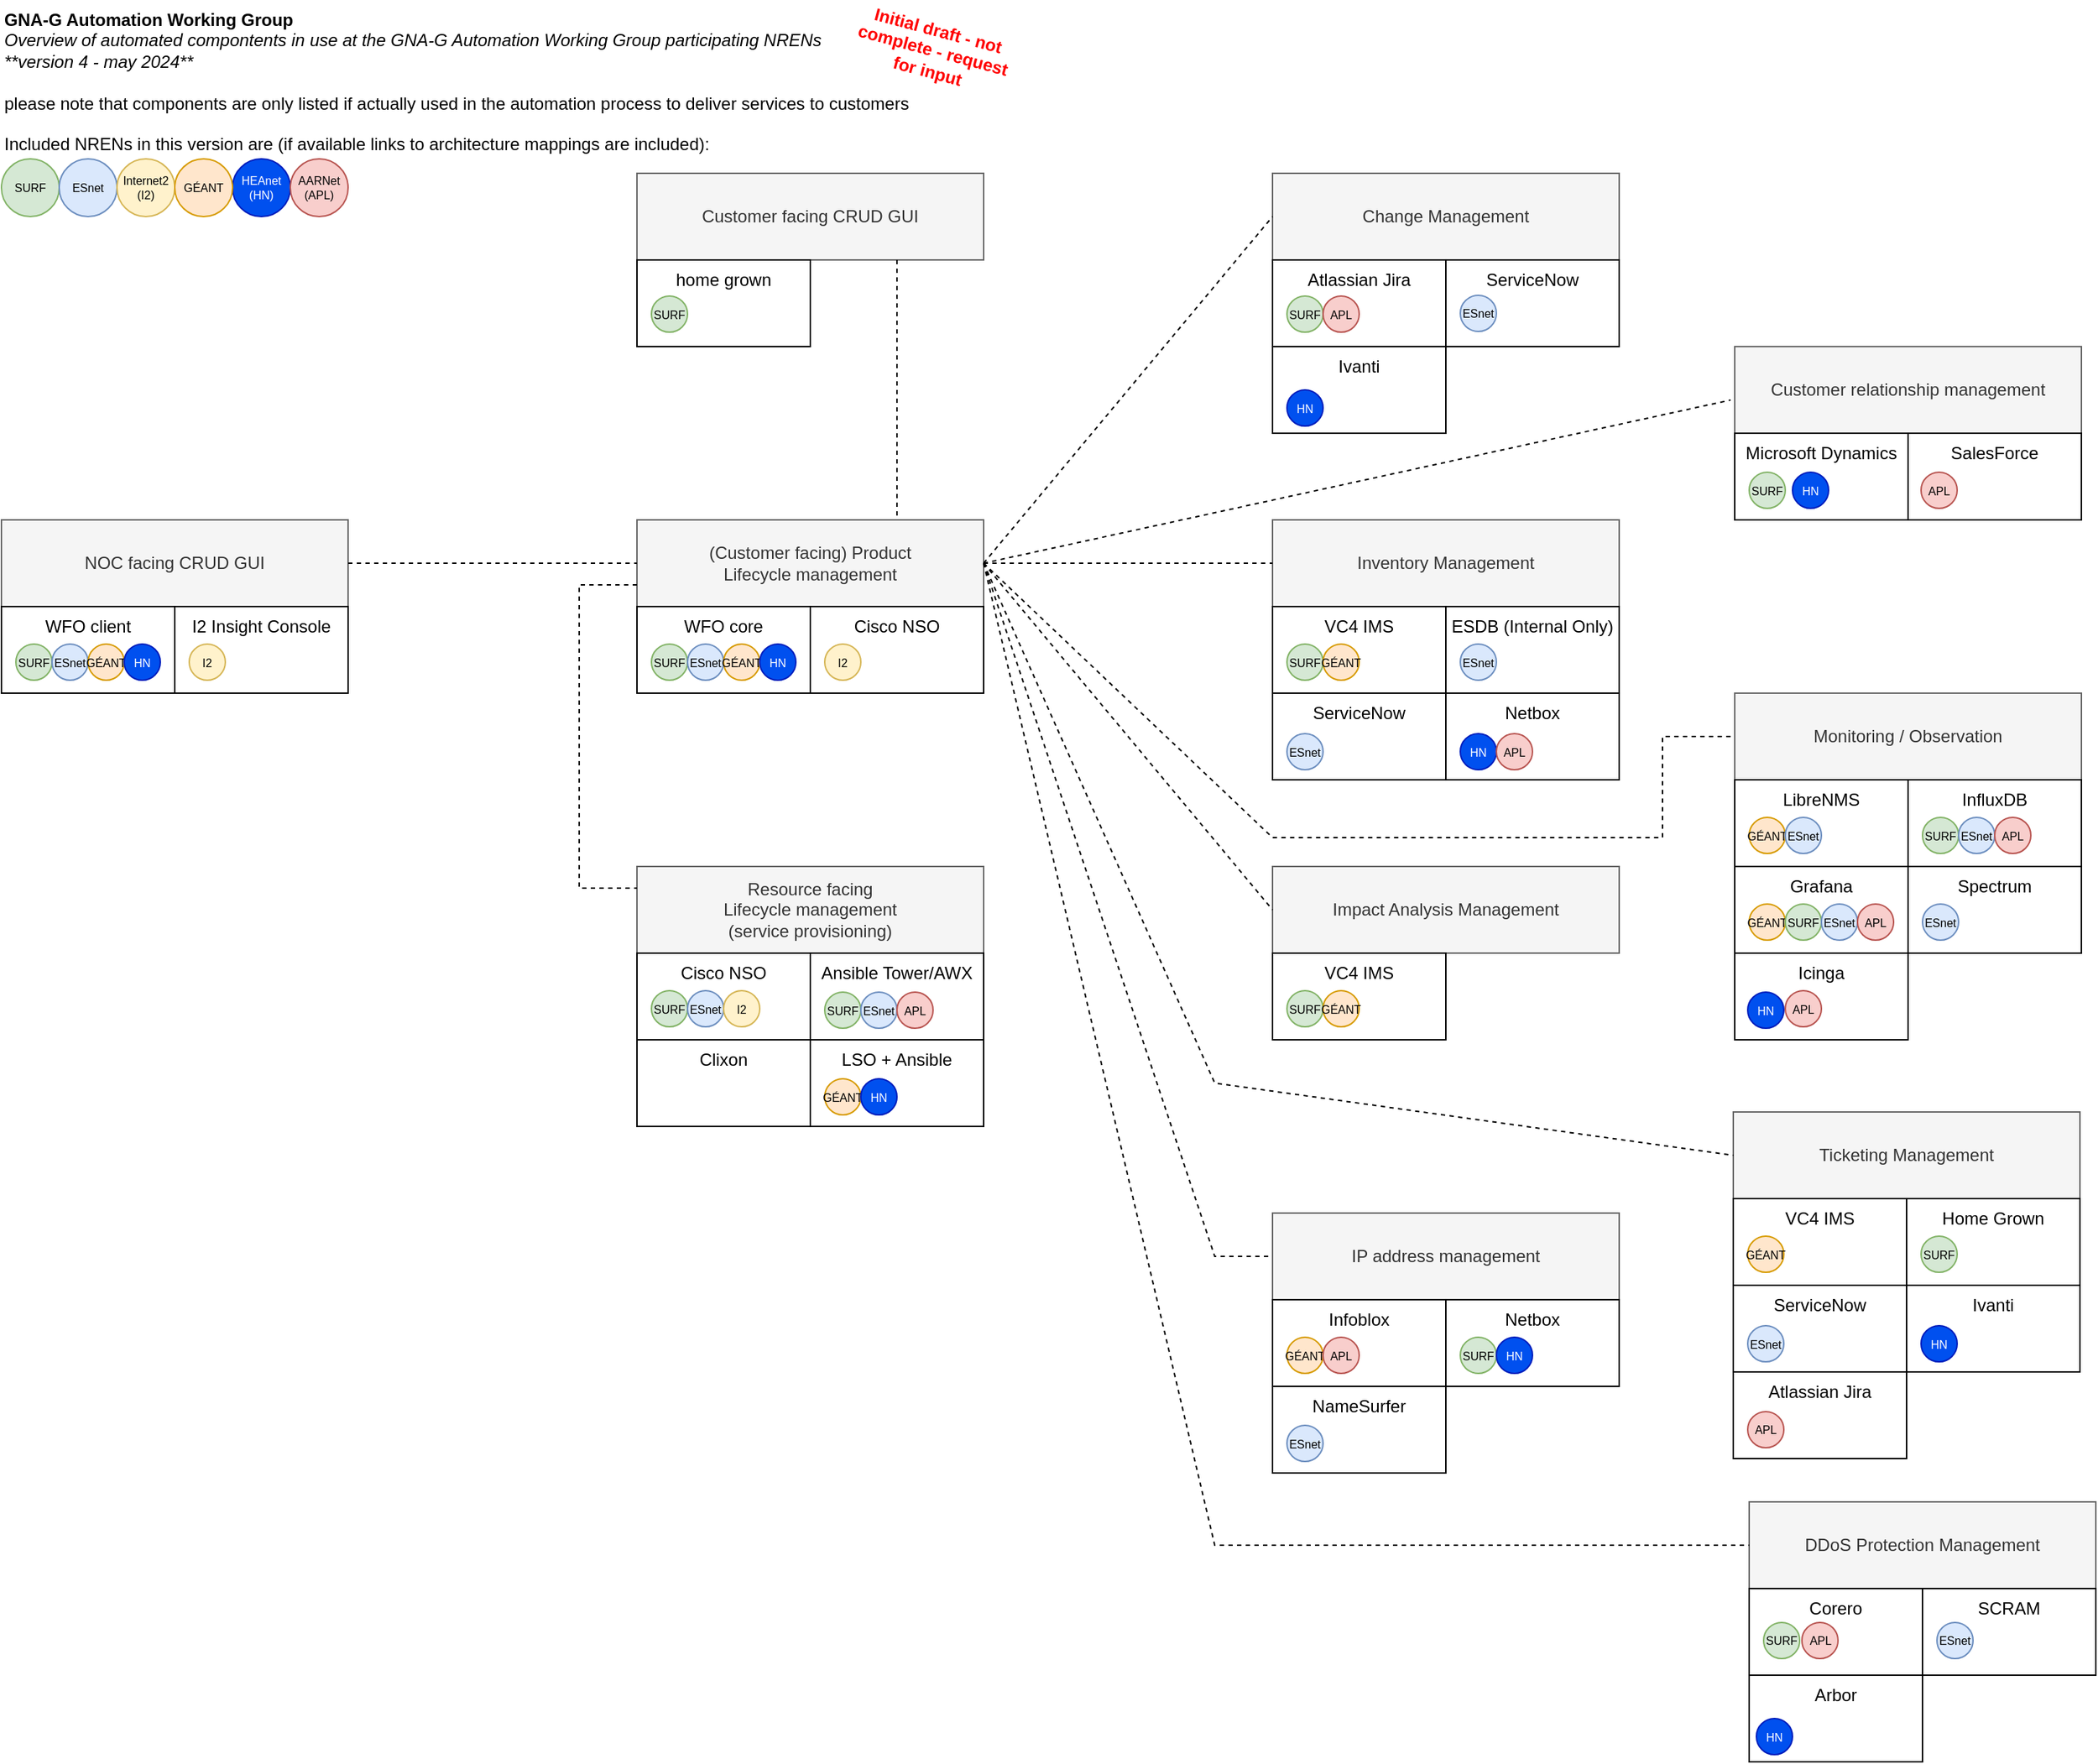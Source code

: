 <mxfile>
    <diagram id="LwASob8A_YiV_N0ngFEz" name="overview">
        <mxGraphModel dx="2364" dy="1928" grid="1" gridSize="10" guides="1" tooltips="1" connect="1" arrows="1" fold="1" page="1" pageScale="1" pageWidth="827" pageHeight="1169" math="0" shadow="0">
            <root>
                <mxCell id="0"/>
                <mxCell id="1" parent="0"/>
                <UserObject label="LSO + Ansible" link="https://gitlab.software.geant.org/goat/gap/lso" linkTarget="_blank" id="YD9PVUfFSobPmvHe3bov-1">
                    <mxCell style="rounded=0;whiteSpace=wrap;html=1;verticalAlign=top;" parent="1" vertex="1">
                        <mxGeometry x="200" y="600" width="120" height="60" as="geometry"/>
                    </mxCell>
                </UserObject>
                <mxCell id="gDjmna_KzcVaXD3wmIDp-1" value="(Customer facing) Product&lt;br style=&quot;border-color: var(--border-color);&quot;&gt;Lifecycle management" style="rounded=0;whiteSpace=wrap;html=1;fillColor=#f5f5f5;fontColor=#333333;strokeColor=#666666;" parent="1" vertex="1">
                    <mxGeometry x="80" y="240" width="240" height="60" as="geometry"/>
                </mxCell>
                <mxCell id="TDatYF_ihWgygv07Y3b0-1" value="Resource facing&lt;br style=&quot;border-color: var(--border-color);&quot;&gt;Lifecycle management&lt;br&gt;(service provisioning)" style="rounded=0;whiteSpace=wrap;html=1;fillColor=#f5f5f5;fontColor=#333333;strokeColor=#666666;" parent="1" vertex="1">
                    <mxGeometry x="80" y="480" width="240" height="60" as="geometry"/>
                </mxCell>
                <mxCell id="TRm3_OlNwVQrlYvohG26-1" value="Inventory Management" style="rounded=0;whiteSpace=wrap;html=1;fillColor=#f5f5f5;fontColor=#333333;strokeColor=#666666;" parent="1" vertex="1">
                    <mxGeometry x="520" y="240" width="240" height="60" as="geometry"/>
                </mxCell>
                <mxCell id="QBVoVdIi9G1mW9koliC1-1" value="Impact Analysis Management" style="rounded=0;whiteSpace=wrap;html=1;fillColor=#f5f5f5;fontColor=#333333;strokeColor=#666666;" parent="1" vertex="1">
                    <mxGeometry x="520" y="480" width="240" height="60" as="geometry"/>
                </mxCell>
                <UserObject label="VC4 IMS" link="https://www.vc4.com/vc4-ims/" linkTarget="_blank" id="QBVoVdIi9G1mW9koliC1-2">
                    <mxCell style="rounded=0;whiteSpace=wrap;html=1;verticalAlign=top;" parent="1" vertex="1">
                        <mxGeometry x="520" y="300" width="120" height="60" as="geometry"/>
                    </mxCell>
                </UserObject>
                <mxCell id="QBVoVdIi9G1mW9koliC1-4" value="Customer facing CRUD GUI" style="rounded=0;whiteSpace=wrap;html=1;fillColor=#f5f5f5;fontColor=#333333;strokeColor=#666666;" parent="1" vertex="1">
                    <mxGeometry x="80" width="240" height="60" as="geometry"/>
                </mxCell>
                <mxCell id="QBVoVdIi9G1mW9koliC1-5" value="home grown" style="rounded=0;whiteSpace=wrap;html=1;verticalAlign=top;" parent="1" vertex="1">
                    <mxGeometry x="80" y="60" width="120" height="60" as="geometry"/>
                </mxCell>
                <mxCell id="QBVoVdIi9G1mW9koliC1-6" value="SURF" style="ellipse;whiteSpace=wrap;html=1;aspect=fixed;fillColor=#d5e8d4;strokeColor=#82b366;fontSize=8;" parent="1" vertex="1">
                    <mxGeometry x="90" y="85" width="25" height="25" as="geometry"/>
                </mxCell>
                <UserObject label="Cisco NSO" link="https://www.cisco.com/c/en/us/products/cloud-systems-management/network-services-orchestrator/index.html" linkTarget="_blank" id="QBVoVdIi9G1mW9koliC1-7">
                    <mxCell style="rounded=0;whiteSpace=wrap;html=1;verticalAlign=top;" parent="1" vertex="1">
                        <mxGeometry x="80" y="540" width="120" height="60" as="geometry"/>
                    </mxCell>
                </UserObject>
                <UserObject label="Ansible Tower/AWX" link="https://docs.ansible.com/ansible-tower/" linkTarget="_blank" id="QBVoVdIi9G1mW9koliC1-9">
                    <mxCell style="rounded=0;whiteSpace=wrap;html=1;verticalAlign=top;" parent="1" vertex="1">
                        <mxGeometry x="200" y="540" width="120" height="60" as="geometry"/>
                    </mxCell>
                </UserObject>
                <UserObject label="WFO core" link="https://workfloworchestrator.org/" linkTarget="_blank" id="QBVoVdIi9G1mW9koliC1-11">
                    <mxCell style="rounded=0;whiteSpace=wrap;html=1;verticalAlign=top;" parent="1" vertex="1">
                        <mxGeometry x="80" y="300" width="120" height="60" as="geometry"/>
                    </mxCell>
                </UserObject>
                <mxCell id="I2plKFKOYPkhNgAEXsVb-1" value="ESDB (Internal Only)" style="rounded=0;whiteSpace=wrap;html=1;verticalAlign=top;" parent="1" vertex="1">
                    <mxGeometry x="640" y="300" width="120" height="60" as="geometry"/>
                </mxCell>
                <UserObject label="VC4 IMS" link="https://www.vc4.com/vc4-ims/" linkTarget="_blank" id="wdJjTj7mFPBbxCgWcmD--1">
                    <mxCell style="rounded=0;whiteSpace=wrap;html=1;verticalAlign=top;" parent="1" vertex="1">
                        <mxGeometry x="520" y="540" width="120" height="60" as="geometry"/>
                    </mxCell>
                </UserObject>
                <mxCell id="nyNHCwwhWWVPumi9kjHw-1" value="Change Management" style="rounded=0;whiteSpace=wrap;html=1;fillColor=#f5f5f5;fontColor=#333333;strokeColor=#666666;" parent="1" vertex="1">
                    <mxGeometry x="520" width="240" height="60" as="geometry"/>
                </mxCell>
                <UserObject label="Atlassian Jira" link="https://www.atlassian.com/nl/software/jira" linkTarget="_blank" id="nMEyNhuMyUzp6zQLukaN-1">
                    <mxCell style="rounded=0;whiteSpace=wrap;html=1;verticalAlign=top;" parent="1" vertex="1">
                        <mxGeometry x="520" y="60" width="120" height="60" as="geometry"/>
                    </mxCell>
                </UserObject>
                <UserObject label="ServiceNow" link="https://www.servicenow.com/" linkTarget="_blank" id="Ewy4oON8WxLqwsFtdAmG-1">
                    <mxCell style="rounded=0;whiteSpace=wrap;html=1;verticalAlign=top;" parent="1" vertex="1">
                        <mxGeometry x="640" y="60" width="120" height="60" as="geometry"/>
                    </mxCell>
                </UserObject>
                <mxCell id="Ewy4oON8WxLqwsFtdAmG-3" value="SURF" style="ellipse;whiteSpace=wrap;html=1;aspect=fixed;fillColor=#d5e8d4;strokeColor=#82b366;fontSize=8;" parent="1" vertex="1">
                    <mxGeometry x="530" y="85" width="25" height="25" as="geometry"/>
                </mxCell>
                <mxCell id="Ewy4oON8WxLqwsFtdAmG-4" value="SURF" style="ellipse;whiteSpace=wrap;html=1;aspect=fixed;fillColor=#d5e8d4;strokeColor=#82b366;fontSize=8;" parent="1" vertex="1">
                    <mxGeometry x="90" y="326" width="25" height="25" as="geometry"/>
                </mxCell>
                <mxCell id="Ewy4oON8WxLqwsFtdAmG-6" value="SURF" style="ellipse;whiteSpace=wrap;html=1;aspect=fixed;fillColor=#d5e8d4;strokeColor=#82b366;fontSize=8;" parent="1" vertex="1">
                    <mxGeometry x="90" y="566" width="25" height="25" as="geometry"/>
                </mxCell>
                <mxCell id="Ewy4oON8WxLqwsFtdAmG-7" value="SURF" style="ellipse;whiteSpace=wrap;html=1;aspect=fixed;fillColor=#d5e8d4;strokeColor=#82b366;fontSize=8;" parent="1" vertex="1">
                    <mxGeometry x="530" y="326" width="25" height="25" as="geometry"/>
                </mxCell>
                <mxCell id="Mz-ldVsCmhlbVLXrZbda-1" value="Customer relationship management" style="rounded=0;whiteSpace=wrap;html=1;fillColor=#f5f5f5;fontColor=#333333;strokeColor=#666666;" parent="1" vertex="1">
                    <mxGeometry x="840" y="120" width="240" height="60" as="geometry"/>
                </mxCell>
                <UserObject label="Microsoft Dynamics" link="https://dynamics.microsoft.com" linkTarget="_blank" id="Mz-ldVsCmhlbVLXrZbda-2">
                    <mxCell style="rounded=0;whiteSpace=wrap;html=1;verticalAlign=top;" parent="1" vertex="1">
                        <mxGeometry x="840" y="180" width="120" height="60" as="geometry"/>
                    </mxCell>
                </UserObject>
                <mxCell id="Mz-ldVsCmhlbVLXrZbda-3" value="SURF" style="ellipse;whiteSpace=wrap;html=1;aspect=fixed;fillColor=#d5e8d4;strokeColor=#82b366;fontSize=8;" parent="1" vertex="1">
                    <mxGeometry x="850" y="207" width="25" height="25" as="geometry"/>
                </mxCell>
                <mxCell id="3quTAc91JOy5yMAiulX3-1" value="Monitoring / Observation" style="rounded=0;whiteSpace=wrap;html=1;fillColor=#f5f5f5;fontColor=#333333;strokeColor=#666666;" parent="1" vertex="1">
                    <mxGeometry x="840" y="360" width="240" height="60" as="geometry"/>
                </mxCell>
                <UserObject label="LibreNMS" link="https://www.librenms.org/" linkTarget="_blank" id="3quTAc91JOy5yMAiulX3-2">
                    <mxCell style="rounded=0;whiteSpace=wrap;html=1;verticalAlign=top;" parent="1" vertex="1">
                        <mxGeometry x="840" y="420" width="120" height="60" as="geometry"/>
                    </mxCell>
                </UserObject>
                <mxCell id="dFDsrE5fU3bTmAcPrm9_-2" value="" style="endArrow=none;dashed=1;html=1;strokeWidth=1;rounded=0;entryX=0;entryY=0.5;entryDx=0;entryDy=0;exitX=1;exitY=0.5;exitDx=0;exitDy=0;" parent="1" source="gDjmna_KzcVaXD3wmIDp-1" target="nyNHCwwhWWVPumi9kjHw-1" edge="1">
                    <mxGeometry width="50" height="50" relative="1" as="geometry">
                        <mxPoint x="280" y="200" as="sourcePoint"/>
                        <mxPoint x="330" y="150" as="targetPoint"/>
                    </mxGeometry>
                </mxCell>
                <mxCell id="dFDsrE5fU3bTmAcPrm9_-3" value="" style="endArrow=none;dashed=1;html=1;strokeWidth=1;rounded=0;entryX=0;entryY=0.5;entryDx=0;entryDy=0;exitX=1;exitY=0.5;exitDx=0;exitDy=0;" parent="1" source="gDjmna_KzcVaXD3wmIDp-1" target="TRm3_OlNwVQrlYvohG26-1" edge="1">
                    <mxGeometry width="50" height="50" relative="1" as="geometry">
                        <mxPoint x="330" y="280" as="sourcePoint"/>
                        <mxPoint x="530" y="40" as="targetPoint"/>
                    </mxGeometry>
                </mxCell>
                <mxCell id="dFDsrE5fU3bTmAcPrm9_-4" value="" style="endArrow=none;dashed=1;html=1;strokeWidth=1;rounded=0;entryX=0;entryY=0.5;entryDx=0;entryDy=0;exitX=1;exitY=0.5;exitDx=0;exitDy=0;" parent="1" source="gDjmna_KzcVaXD3wmIDp-1" target="QBVoVdIi9G1mW9koliC1-1" edge="1">
                    <mxGeometry width="50" height="50" relative="1" as="geometry">
                        <mxPoint x="330" y="280" as="sourcePoint"/>
                        <mxPoint x="530" y="280" as="targetPoint"/>
                    </mxGeometry>
                </mxCell>
                <mxCell id="dFDsrE5fU3bTmAcPrm9_-6" value="" style="endArrow=none;dashed=1;html=1;strokeWidth=1;rounded=0;exitX=0.75;exitY=1;exitDx=0;exitDy=0;entryX=0.75;entryY=0;entryDx=0;entryDy=0;" parent="1" source="QBVoVdIi9G1mW9koliC1-4" target="gDjmna_KzcVaXD3wmIDp-1" edge="1">
                    <mxGeometry width="50" height="50" relative="1" as="geometry">
                        <mxPoint x="330" y="280" as="sourcePoint"/>
                        <mxPoint x="340" y="120" as="targetPoint"/>
                    </mxGeometry>
                </mxCell>
                <mxCell id="dFDsrE5fU3bTmAcPrm9_-7" value="" style="endArrow=none;dashed=1;html=1;strokeWidth=1;rounded=0;exitX=0;exitY=0.75;exitDx=0;exitDy=0;entryX=0;entryY=0.25;entryDx=0;entryDy=0;" parent="1" source="gDjmna_KzcVaXD3wmIDp-1" target="TDatYF_ihWgygv07Y3b0-1" edge="1">
                    <mxGeometry width="50" height="50" relative="1" as="geometry">
                        <mxPoint x="270" y="70" as="sourcePoint"/>
                        <mxPoint x="270" y="250" as="targetPoint"/>
                        <Array as="points">
                            <mxPoint x="40" y="285"/>
                            <mxPoint x="40" y="495"/>
                        </Array>
                    </mxGeometry>
                </mxCell>
                <mxCell id="AGQNsBVJeAdVtq1J5Xlf-1" value="ESnet" style="ellipse;whiteSpace=wrap;html=1;aspect=fixed;fillColor=#dae8fc;strokeColor=#6c8ebf;fontSize=8;" parent="1" vertex="1">
                    <mxGeometry x="115" y="326" width="25" height="25" as="geometry"/>
                </mxCell>
                <mxCell id="AGQNsBVJeAdVtq1J5Xlf-2" value="ESnet" style="ellipse;whiteSpace=wrap;html=1;aspect=fixed;fillColor=#dae8fc;strokeColor=#6c8ebf;fontSize=8;" parent="1" vertex="1">
                    <mxGeometry x="115" y="566" width="25" height="25" as="geometry"/>
                </mxCell>
                <mxCell id="AGQNsBVJeAdVtq1J5Xlf-3" value="SURF" style="ellipse;whiteSpace=wrap;html=1;aspect=fixed;fillColor=#d5e8d4;strokeColor=#82b366;fontSize=8;" parent="1" vertex="1">
                    <mxGeometry x="210" y="567" width="25" height="25" as="geometry"/>
                </mxCell>
                <mxCell id="AGQNsBVJeAdVtq1J5Xlf-4" value="ESnet" style="ellipse;whiteSpace=wrap;html=1;aspect=fixed;fillColor=#dae8fc;strokeColor=#6c8ebf;fontSize=8;" parent="1" vertex="1">
                    <mxGeometry x="235" y="567" width="25" height="25" as="geometry"/>
                </mxCell>
                <mxCell id="6wJykn17yvNkj_9af79i-1" value="ESnet" style="ellipse;whiteSpace=wrap;html=1;aspect=fixed;fillColor=#dae8fc;strokeColor=#6c8ebf;fontSize=8;" parent="1" vertex="1">
                    <mxGeometry x="650" y="84.5" width="25" height="25" as="geometry"/>
                </mxCell>
                <mxCell id="T70lcVXkZkVyaqkIju20-1" value="I2" style="ellipse;whiteSpace=wrap;html=1;aspect=fixed;fillColor=#fff2cc;strokeColor=#d6b656;fontSize=8;" parent="1" vertex="1">
                    <mxGeometry x="140" y="566" width="25" height="25" as="geometry"/>
                </mxCell>
                <mxCell id="T70lcVXkZkVyaqkIju20-2" value="GÉANT" style="ellipse;whiteSpace=wrap;html=1;aspect=fixed;fillColor=#ffe6cc;strokeColor=#d79b00;fontSize=8;" parent="1" vertex="1">
                    <mxGeometry x="140" y="326" width="25" height="25" as="geometry"/>
                </mxCell>
                <mxCell id="T70lcVXkZkVyaqkIju20-3" value="ESnet" style="ellipse;whiteSpace=wrap;html=1;aspect=fixed;fillColor=#dae8fc;strokeColor=#6c8ebf;fontSize=8;" parent="1" vertex="1">
                    <mxGeometry x="650" y="326" width="25" height="25" as="geometry"/>
                </mxCell>
                <mxCell id="NT0FcsC9JE4IO6uEsFQW-1" value="GÉANT" style="ellipse;whiteSpace=wrap;html=1;aspect=fixed;fillColor=#ffe6cc;strokeColor=#d79b00;fontSize=8;" parent="1" vertex="1">
                    <mxGeometry x="210" y="627" width="25" height="25" as="geometry"/>
                </mxCell>
                <mxCell id="NT0FcsC9JE4IO6uEsFQW-2" value="GÉANT" style="ellipse;whiteSpace=wrap;html=1;aspect=fixed;fillColor=#ffe6cc;strokeColor=#d79b00;fontSize=8;" parent="1" vertex="1">
                    <mxGeometry x="555" y="326" width="25" height="25" as="geometry"/>
                </mxCell>
                <mxCell id="rr3CbB5cR_412FtNdiQJ-1" value="GÉANT" style="ellipse;whiteSpace=wrap;html=1;aspect=fixed;fillColor=#ffe6cc;strokeColor=#d79b00;fontSize=8;" parent="1" vertex="1">
                    <mxGeometry x="850" y="446" width="25" height="25" as="geometry"/>
                </mxCell>
                <mxCell id="rr3CbB5cR_412FtNdiQJ-2" value="" style="endArrow=none;dashed=1;html=1;strokeWidth=1;rounded=0;entryX=0;entryY=0.5;entryDx=0;entryDy=0;exitX=1;exitY=0.5;exitDx=0;exitDy=0;" parent="1" source="gDjmna_KzcVaXD3wmIDp-1" target="3quTAc91JOy5yMAiulX3-1" edge="1">
                    <mxGeometry width="50" height="50" relative="1" as="geometry">
                        <mxPoint x="330" y="280" as="sourcePoint"/>
                        <mxPoint x="530" y="760" as="targetPoint"/>
                        <Array as="points">
                            <mxPoint x="520" y="460"/>
                            <mxPoint x="790" y="460"/>
                            <mxPoint x="790" y="390"/>
                        </Array>
                    </mxGeometry>
                </mxCell>
                <mxCell id="rr3CbB5cR_412FtNdiQJ-16" value="NOC facing CRUD GUI" style="rounded=0;whiteSpace=wrap;html=1;fillColor=#f5f5f5;fontColor=#333333;strokeColor=#666666;" parent="1" vertex="1">
                    <mxGeometry x="-360" y="240" width="240" height="60" as="geometry"/>
                </mxCell>
                <UserObject label="WFO client" link="https://workfloworchestrator.org/" id="rr3CbB5cR_412FtNdiQJ-17">
                    <mxCell style="rounded=0;whiteSpace=wrap;html=1;verticalAlign=top;" parent="1" vertex="1">
                        <mxGeometry x="-360" y="300" width="120" height="60" as="geometry"/>
                    </mxCell>
                </UserObject>
                <mxCell id="rr3CbB5cR_412FtNdiQJ-18" value="SURF" style="ellipse;whiteSpace=wrap;html=1;aspect=fixed;fillColor=#d5e8d4;strokeColor=#82b366;fontSize=8;" parent="1" vertex="1">
                    <mxGeometry x="-350" y="326" width="25" height="25" as="geometry"/>
                </mxCell>
                <mxCell id="rr3CbB5cR_412FtNdiQJ-19" value="ESnet" style="ellipse;whiteSpace=wrap;html=1;aspect=fixed;fillColor=#dae8fc;strokeColor=#6c8ebf;fontSize=8;" parent="1" vertex="1">
                    <mxGeometry x="-325" y="326" width="25" height="25" as="geometry"/>
                </mxCell>
                <mxCell id="rr3CbB5cR_412FtNdiQJ-20" value="GÉANT" style="ellipse;whiteSpace=wrap;html=1;aspect=fixed;fillColor=#ffe6cc;strokeColor=#d79b00;fontSize=8;" parent="1" vertex="1">
                    <mxGeometry x="-300" y="326" width="25" height="25" as="geometry"/>
                </mxCell>
                <mxCell id="rr3CbB5cR_412FtNdiQJ-21" value="I2 Insight Console" style="rounded=0;whiteSpace=wrap;html=1;verticalAlign=top;" parent="1" vertex="1">
                    <mxGeometry x="-240" y="300" width="120" height="60" as="geometry"/>
                </mxCell>
                <mxCell id="rr3CbB5cR_412FtNdiQJ-22" value="" style="endArrow=none;dashed=1;html=1;strokeWidth=1;rounded=0;exitX=1;exitY=0.5;exitDx=0;exitDy=0;entryX=0;entryY=0.5;entryDx=0;entryDy=0;" parent="1" source="rr3CbB5cR_412FtNdiQJ-16" target="gDjmna_KzcVaXD3wmIDp-1" edge="1">
                    <mxGeometry width="50" height="50" relative="1" as="geometry">
                        <mxPoint x="270" y="70" as="sourcePoint"/>
                        <mxPoint x="270" y="250" as="targetPoint"/>
                    </mxGeometry>
                </mxCell>
                <mxCell id="rr3CbB5cR_412FtNdiQJ-23" value="I2" style="ellipse;whiteSpace=wrap;html=1;aspect=fixed;fillColor=#fff2cc;strokeColor=#d6b656;fontSize=8;" parent="1" vertex="1">
                    <mxGeometry x="-230" y="326" width="25" height="25" as="geometry"/>
                </mxCell>
                <UserObject label="Cisco NSO" link="https://www.cisco.com/c/en/us/products/cloud-systems-management/network-services-orchestrator/index.html" linkTarget="_blank" id="rr3CbB5cR_412FtNdiQJ-24">
                    <mxCell style="rounded=0;whiteSpace=wrap;html=1;verticalAlign=top;" parent="1" vertex="1">
                        <mxGeometry x="200" y="300" width="120" height="60" as="geometry"/>
                    </mxCell>
                </UserObject>
                <mxCell id="rr3CbB5cR_412FtNdiQJ-25" value="I2" style="ellipse;whiteSpace=wrap;html=1;aspect=fixed;fillColor=#fff2cc;strokeColor=#d6b656;fontSize=8;" parent="1" vertex="1">
                    <mxGeometry x="210" y="326" width="25" height="25" as="geometry"/>
                </mxCell>
                <mxCell id="rr3CbB5cR_412FtNdiQJ-26" value="" style="group" parent="1" connectable="0" vertex="1">
                    <mxGeometry x="-360" y="-120" width="640" height="200" as="geometry"/>
                </mxCell>
                <mxCell id="rr3CbB5cR_412FtNdiQJ-4" value="&lt;b&gt;GNA-G Automation Working Group&lt;/b&gt;&lt;br&gt;&lt;i&gt;Overview of automated compontents in use at the GNA-G Automation Working Group participating NRENs&lt;/i&gt;&lt;br&gt;&lt;i&gt;**version 4 - may 2024**&lt;/i&gt;&lt;br&gt;&lt;br&gt;please note that components are only listed if actually used in the automation process to deliver services to customers&lt;br&gt;&lt;br&gt;Included NRENs in this version are (if available links to architecture mappings are included):" style="text;html=1;strokeColor=none;fillColor=none;align=left;verticalAlign=top;whiteSpace=wrap;rounded=0;" parent="rr3CbB5cR_412FtNdiQJ-26" vertex="1">
                    <mxGeometry width="640" height="200" as="geometry"/>
                </mxCell>
                <mxCell id="rr3CbB5cR_412FtNdiQJ-10" value="Initial draft - not complete - request for input" style="text;html=1;strokeColor=none;fillColor=none;align=center;verticalAlign=middle;whiteSpace=wrap;rounded=0;rotation=15;fontStyle=1;fontColor=#FF0000;" parent="rr3CbB5cR_412FtNdiQJ-26" vertex="1">
                    <mxGeometry x="590" y="20" width="110" height="30" as="geometry"/>
                </mxCell>
                <mxCell id="18" value="HEAnet&lt;div&gt;(HN)&lt;/div&gt;" style="ellipse;whiteSpace=wrap;html=1;aspect=fixed;fillColor=#0050ef;strokeColor=#001DBC;fontSize=8;fontColor=#ffffff;" parent="rr3CbB5cR_412FtNdiQJ-26" vertex="1">
                    <mxGeometry x="160" y="110" width="40" height="40" as="geometry"/>
                </mxCell>
                <mxCell id="FLLOa9qMdOh1b2Cr2OlP-26" value="AARNet&lt;div&gt;(APL)&lt;/div&gt;" style="ellipse;whiteSpace=wrap;html=1;aspect=fixed;fillColor=#f8cecc;strokeColor=#b85450;fontSize=8;" parent="rr3CbB5cR_412FtNdiQJ-26" vertex="1">
                    <mxGeometry x="200" y="110" width="40" height="40" as="geometry"/>
                </mxCell>
                <UserObject label="SURF" link="https://wiki.geant.org/display/NETDEV/Mapping+Use+Cases#MappingUseCases-SURF" linkTarget="_blank" id="rr3CbB5cR_412FtNdiQJ-5">
                    <mxCell style="ellipse;whiteSpace=wrap;html=1;aspect=fixed;fillColor=#d5e8d4;strokeColor=#82b366;fontSize=8;" parent="rr3CbB5cR_412FtNdiQJ-26" vertex="1">
                        <mxGeometry y="110" width="40" height="40" as="geometry"/>
                    </mxCell>
                </UserObject>
                <mxCell id="rr3CbB5cR_412FtNdiQJ-6" value="ESnet" style="ellipse;whiteSpace=wrap;html=1;aspect=fixed;fillColor=#dae8fc;strokeColor=#6c8ebf;fontSize=8;" parent="rr3CbB5cR_412FtNdiQJ-26" vertex="1">
                    <mxGeometry x="40" y="110" width="40" height="40" as="geometry"/>
                </mxCell>
                <mxCell id="rr3CbB5cR_412FtNdiQJ-8" value="&lt;div&gt;Internet2&lt;/div&gt;(I2)" style="ellipse;whiteSpace=wrap;html=1;aspect=fixed;fillColor=#fff2cc;strokeColor=#d6b656;fontSize=8;" parent="rr3CbB5cR_412FtNdiQJ-26" vertex="1">
                    <mxGeometry x="80" y="110" width="40" height="40" as="geometry"/>
                </mxCell>
                <UserObject label="GÉANT" link="https://wiki.geant.org/display/NETDEV/Mapping+Use+Cases#MappingUseCases-G%C3%89ANT" linkTarget="_blank" id="rr3CbB5cR_412FtNdiQJ-9">
                    <mxCell style="ellipse;whiteSpace=wrap;html=1;aspect=fixed;fillColor=#ffe6cc;strokeColor=#d79b00;fontSize=8;" parent="rr3CbB5cR_412FtNdiQJ-26" vertex="1">
                        <mxGeometry x="120" y="110" width="40" height="40" as="geometry"/>
                    </mxCell>
                </UserObject>
                <UserObject label="InfluxDB" link="https://www.influxdata.com/" linkTarget="_blank" id="hd3-ZutFj8ZXZdmGN_z7-1">
                    <mxCell style="rounded=0;whiteSpace=wrap;html=1;verticalAlign=top;" parent="1" vertex="1">
                        <mxGeometry x="960" y="420" width="120" height="60" as="geometry"/>
                    </mxCell>
                </UserObject>
                <mxCell id="hd3-ZutFj8ZXZdmGN_z7-2" value="SURF" style="ellipse;whiteSpace=wrap;html=1;aspect=fixed;fillColor=#d5e8d4;strokeColor=#82b366;fontSize=8;" parent="1" vertex="1">
                    <mxGeometry x="970" y="446" width="25" height="25" as="geometry"/>
                </mxCell>
                <UserObject label="Clixon" link="https://clixon-docs.readthedocs.io/en/latest/" linkTarget="_blank" id="7DXvDN4kCuEWfl-fpVYt-2">
                    <mxCell style="rounded=0;whiteSpace=wrap;html=1;verticalAlign=top;" parent="1" vertex="1">
                        <mxGeometry x="80" y="600" width="120" height="60" as="geometry"/>
                    </mxCell>
                </UserObject>
                <mxCell id="5JRmXxwPR9GS32Ng7iBQ-4" value="DDoS Protection Management" style="rounded=0;whiteSpace=wrap;html=1;fillColor=#f5f5f5;fontColor=#333333;strokeColor=#666666;" parent="1" vertex="1">
                    <mxGeometry x="850" y="920" width="240" height="60" as="geometry"/>
                </mxCell>
                <UserObject label="Corero" link="https://www.corero.com/" linkTarget="_blank" id="5JRmXxwPR9GS32Ng7iBQ-5">
                    <mxCell style="rounded=0;whiteSpace=wrap;html=1;verticalAlign=top;" parent="1" vertex="1">
                        <mxGeometry x="850" y="980" width="120" height="60" as="geometry"/>
                    </mxCell>
                </UserObject>
                <mxCell id="5JRmXxwPR9GS32Ng7iBQ-6" value="IP address management" style="rounded=0;whiteSpace=wrap;html=1;fillColor=#f5f5f5;fontColor=#333333;strokeColor=#666666;" parent="1" vertex="1">
                    <mxGeometry x="520" y="720" width="240" height="60" as="geometry"/>
                </mxCell>
                <UserObject label="Infoblox" link="https://www.infoblox.com/" linkTarget="_blank" id="5JRmXxwPR9GS32Ng7iBQ-7">
                    <mxCell style="rounded=0;whiteSpace=wrap;html=1;verticalAlign=top;" parent="1" vertex="1">
                        <mxGeometry x="520" y="780" width="120" height="60" as="geometry"/>
                    </mxCell>
                </UserObject>
                <UserObject label="Netbox" link="https://netboxlabs.com/" linkTarget="_blank" id="5JRmXxwPR9GS32Ng7iBQ-8">
                    <mxCell style="rounded=0;whiteSpace=wrap;html=1;verticalAlign=top;" parent="1" vertex="1">
                        <mxGeometry x="640" y="780" width="120" height="60" as="geometry"/>
                    </mxCell>
                </UserObject>
                <UserObject label="NameSurfer" link="https://www.fusionlayer.com/products/dns-management" linkTarget="_blank" id="5JRmXxwPR9GS32Ng7iBQ-9">
                    <mxCell style="rounded=0;whiteSpace=wrap;html=1;verticalAlign=top;" parent="1" vertex="1">
                        <mxGeometry x="520" y="840" width="120" height="60" as="geometry"/>
                    </mxCell>
                </UserObject>
                <mxCell id="5JRmXxwPR9GS32Ng7iBQ-10" value="SURF" style="ellipse;whiteSpace=wrap;html=1;aspect=fixed;fillColor=#d5e8d4;strokeColor=#82b366;fontSize=8;" parent="1" vertex="1">
                    <mxGeometry x="650" y="806" width="25" height="25" as="geometry"/>
                </mxCell>
                <mxCell id="5JRmXxwPR9GS32Ng7iBQ-11" value="ESnet" style="ellipse;whiteSpace=wrap;html=1;aspect=fixed;fillColor=#dae8fc;strokeColor=#6c8ebf;fontSize=8;" parent="1" vertex="1">
                    <mxGeometry x="530" y="867" width="25" height="25" as="geometry"/>
                </mxCell>
                <mxCell id="5JRmXxwPR9GS32Ng7iBQ-12" value="GÉANT" style="ellipse;whiteSpace=wrap;html=1;aspect=fixed;fillColor=#ffe6cc;strokeColor=#d79b00;fontSize=8;" parent="1" vertex="1">
                    <mxGeometry x="530" y="806" width="25" height="25" as="geometry"/>
                </mxCell>
                <mxCell id="5JRmXxwPR9GS32Ng7iBQ-13" value="SURF" style="ellipse;whiteSpace=wrap;html=1;aspect=fixed;fillColor=#d5e8d4;strokeColor=#82b366;fontSize=8;" parent="1" vertex="1">
                    <mxGeometry x="530" y="566" width="25" height="25" as="geometry"/>
                </mxCell>
                <mxCell id="5JRmXxwPR9GS32Ng7iBQ-14" value="Ticketing Management" style="rounded=0;whiteSpace=wrap;html=1;fillColor=#f5f5f5;fontColor=#333333;strokeColor=#666666;" parent="1" vertex="1">
                    <mxGeometry x="839" y="650" width="240" height="60" as="geometry"/>
                </mxCell>
                <UserObject label="VC4 IMS" link="https://www.vc4.com/vc4-ims/" linkTarget="_blank" id="5JRmXxwPR9GS32Ng7iBQ-15">
                    <mxCell style="rounded=0;whiteSpace=wrap;html=1;verticalAlign=top;" parent="1" vertex="1">
                        <mxGeometry x="839" y="710" width="120" height="60" as="geometry"/>
                    </mxCell>
                </UserObject>
                <mxCell id="5JRmXxwPR9GS32Ng7iBQ-24" style="edgeStyle=orthogonalEdgeStyle;rounded=0;orthogonalLoop=1;jettySize=auto;html=1;exitX=1;exitY=0;exitDx=0;exitDy=0;entryX=1;entryY=1;entryDx=0;entryDy=0;" parent="1" source="5JRmXxwPR9GS32Ng7iBQ-17" target="5JRmXxwPR9GS32Ng7iBQ-14" edge="1">
                    <mxGeometry relative="1" as="geometry"/>
                </mxCell>
                <mxCell id="5JRmXxwPR9GS32Ng7iBQ-17" value="Home Grown" style="rounded=0;whiteSpace=wrap;html=1;verticalAlign=top;" parent="1" vertex="1">
                    <mxGeometry x="959" y="710" width="120" height="60" as="geometry"/>
                </mxCell>
                <mxCell id="5JRmXxwPR9GS32Ng7iBQ-19" value="SURF" style="ellipse;whiteSpace=wrap;html=1;aspect=fixed;fillColor=#d5e8d4;strokeColor=#82b366;fontSize=8;" parent="1" vertex="1">
                    <mxGeometry x="969" y="736" width="25" height="25" as="geometry"/>
                </mxCell>
                <mxCell id="5JRmXxwPR9GS32Ng7iBQ-20" value="" style="endArrow=none;dashed=1;html=1;strokeWidth=1;rounded=0;entryX=0;entryY=0.5;entryDx=0;entryDy=0;exitX=1;exitY=0.5;exitDx=0;exitDy=0;" parent="1" source="gDjmna_KzcVaXD3wmIDp-1" target="5JRmXxwPR9GS32Ng7iBQ-14" edge="1">
                    <mxGeometry width="50" height="50" relative="1" as="geometry">
                        <mxPoint x="330" y="280" as="sourcePoint"/>
                        <mxPoint x="530" y="520" as="targetPoint"/>
                        <Array as="points">
                            <mxPoint x="480" y="630"/>
                        </Array>
                    </mxGeometry>
                </mxCell>
                <mxCell id="5JRmXxwPR9GS32Ng7iBQ-21" value="" style="endArrow=none;dashed=1;html=1;strokeWidth=1;rounded=0;entryX=0;entryY=0.5;entryDx=0;entryDy=0;exitX=1;exitY=0.5;exitDx=0;exitDy=0;" parent="1" source="gDjmna_KzcVaXD3wmIDp-1" target="5JRmXxwPR9GS32Ng7iBQ-6" edge="1">
                    <mxGeometry width="50" height="50" relative="1" as="geometry">
                        <mxPoint x="330" y="280" as="sourcePoint"/>
                        <mxPoint x="530" y="760" as="targetPoint"/>
                        <Array as="points">
                            <mxPoint x="480" y="750"/>
                        </Array>
                    </mxGeometry>
                </mxCell>
                <mxCell id="5JRmXxwPR9GS32Ng7iBQ-22" value="" style="endArrow=none;dashed=1;html=1;strokeWidth=1;rounded=0;entryX=0;entryY=0.5;entryDx=0;entryDy=0;exitX=1;exitY=0.5;exitDx=0;exitDy=0;" parent="1" source="gDjmna_KzcVaXD3wmIDp-1" target="5JRmXxwPR9GS32Ng7iBQ-4" edge="1">
                    <mxGeometry width="50" height="50" relative="1" as="geometry">
                        <mxPoint x="400" y="240" as="sourcePoint"/>
                        <mxPoint x="530" y="760" as="targetPoint"/>
                        <Array as="points">
                            <mxPoint x="480" y="950"/>
                        </Array>
                    </mxGeometry>
                </mxCell>
                <mxCell id="5JRmXxwPR9GS32Ng7iBQ-26" value="GÉANT" style="ellipse;whiteSpace=wrap;html=1;aspect=fixed;fillColor=#ffe6cc;strokeColor=#d79b00;fontSize=8;" parent="1" vertex="1">
                    <mxGeometry x="849" y="736" width="25" height="25" as="geometry"/>
                </mxCell>
                <mxCell id="5JRmXxwPR9GS32Ng7iBQ-27" value="GÉANT" style="ellipse;whiteSpace=wrap;html=1;aspect=fixed;fillColor=#ffe6cc;strokeColor=#d79b00;fontSize=8;" parent="1" vertex="1">
                    <mxGeometry x="555" y="566" width="25" height="25" as="geometry"/>
                </mxCell>
                <mxCell id="5JRmXxwPR9GS32Ng7iBQ-28" value="SURF" style="ellipse;whiteSpace=wrap;html=1;aspect=fixed;fillColor=#d5e8d4;strokeColor=#82b366;fontSize=8;" parent="1" vertex="1">
                    <mxGeometry x="860" y="1003.5" width="25" height="25" as="geometry"/>
                </mxCell>
                <UserObject label="Grafana" link="https://grafana.com/" linkTarget="_blank" id="YD9PVUfFSobPmvHe3bov-8">
                    <mxCell style="rounded=0;whiteSpace=wrap;html=1;verticalAlign=top;" parent="1" vertex="1">
                        <mxGeometry x="840" y="480" width="120" height="60" as="geometry"/>
                    </mxCell>
                </UserObject>
                <mxCell id="YD9PVUfFSobPmvHe3bov-9" value="GÉANT" style="ellipse;whiteSpace=wrap;html=1;aspect=fixed;fillColor=#ffe6cc;strokeColor=#d79b00;fontSize=8;" parent="1" vertex="1">
                    <mxGeometry x="850" y="506" width="25" height="25" as="geometry"/>
                </mxCell>
                <mxCell id="YD9PVUfFSobPmvHe3bov-10" value="SURF" style="ellipse;whiteSpace=wrap;html=1;aspect=fixed;fillColor=#d5e8d4;strokeColor=#82b366;fontSize=8;" parent="1" vertex="1">
                    <mxGeometry x="875" y="506" width="25" height="25" as="geometry"/>
                </mxCell>
                <UserObject label="ServiceNow" link="https://www.servicenow.com/" linkTarget="_blank" id="YD9PVUfFSobPmvHe3bov-11">
                    <mxCell style="rounded=0;whiteSpace=wrap;html=1;verticalAlign=top;" parent="1" vertex="1">
                        <mxGeometry x="520" y="360" width="120" height="60" as="geometry"/>
                    </mxCell>
                </UserObject>
                <mxCell id="YD9PVUfFSobPmvHe3bov-13" value="ESnet" style="ellipse;whiteSpace=wrap;html=1;aspect=fixed;fillColor=#dae8fc;strokeColor=#6c8ebf;fontSize=8;" parent="1" vertex="1">
                    <mxGeometry x="530" y="388" width="25" height="25" as="geometry"/>
                </mxCell>
                <mxCell id="YD9PVUfFSobPmvHe3bov-14" value="ESnet" style="ellipse;whiteSpace=wrap;html=1;aspect=fixed;fillColor=#dae8fc;strokeColor=#6c8ebf;fontSize=8;" parent="1" vertex="1">
                    <mxGeometry x="900" y="506" width="25" height="25" as="geometry"/>
                </mxCell>
                <mxCell id="YD9PVUfFSobPmvHe3bov-15" value="ESnet" style="ellipse;whiteSpace=wrap;html=1;aspect=fixed;fillColor=#dae8fc;strokeColor=#6c8ebf;fontSize=8;" parent="1" vertex="1">
                    <mxGeometry x="875" y="446" width="25" height="25" as="geometry"/>
                </mxCell>
                <mxCell id="YD9PVUfFSobPmvHe3bov-16" value="ESnet" style="ellipse;whiteSpace=wrap;html=1;aspect=fixed;fillColor=#dae8fc;strokeColor=#6c8ebf;fontSize=8;" parent="1" vertex="1">
                    <mxGeometry x="995" y="446" width="25" height="25" as="geometry"/>
                </mxCell>
                <UserObject label="Spectrum" linkTarget="_blank" link="https://www.broadcom.com/info/aiops/dx-spectrum" id="YD9PVUfFSobPmvHe3bov-18">
                    <mxCell style="rounded=0;whiteSpace=wrap;html=1;verticalAlign=top;" parent="1" vertex="1">
                        <mxGeometry x="960" y="480" width="120" height="60" as="geometry"/>
                    </mxCell>
                </UserObject>
                <mxCell id="YD9PVUfFSobPmvHe3bov-19" value="ESnet" style="ellipse;whiteSpace=wrap;html=1;aspect=fixed;fillColor=#dae8fc;strokeColor=#6c8ebf;fontSize=8;" parent="1" vertex="1">
                    <mxGeometry x="970" y="506" width="25" height="25" as="geometry"/>
                </mxCell>
                <UserObject label="ServiceNow" link="https://www.servicenow.com/" linkTarget="_blank" id="YD9PVUfFSobPmvHe3bov-21">
                    <mxCell style="rounded=0;whiteSpace=wrap;html=1;verticalAlign=top;" parent="1" vertex="1">
                        <mxGeometry x="839" y="770" width="120" height="60" as="geometry"/>
                    </mxCell>
                </UserObject>
                <mxCell id="YD9PVUfFSobPmvHe3bov-22" value="ESnet" style="ellipse;whiteSpace=wrap;html=1;aspect=fixed;fillColor=#dae8fc;strokeColor=#6c8ebf;fontSize=8;" parent="1" vertex="1">
                    <mxGeometry x="849" y="798" width="25" height="25" as="geometry"/>
                </mxCell>
                <UserObject label="SCRAM" linkTarget="_blank" link="https://github.com/esnet-security/scram" id="YD9PVUfFSobPmvHe3bov-23">
                    <mxCell style="rounded=0;whiteSpace=wrap;html=1;verticalAlign=top;" parent="1" vertex="1">
                        <mxGeometry x="970" y="980" width="120" height="60" as="geometry"/>
                    </mxCell>
                </UserObject>
                <mxCell id="YD9PVUfFSobPmvHe3bov-24" value="ESnet" style="ellipse;whiteSpace=wrap;html=1;aspect=fixed;fillColor=#dae8fc;strokeColor=#6c8ebf;fontSize=8;" parent="1" vertex="1">
                    <mxGeometry x="980" y="1003.5" width="25" height="25" as="geometry"/>
                </mxCell>
                <mxCell id="2" value="HN" style="ellipse;whiteSpace=wrap;html=1;aspect=fixed;fillColor=#0050ef;strokeColor=#001DBC;fontSize=8;fontColor=#ffffff;" parent="1" vertex="1">
                    <mxGeometry x="-275" y="326" width="25" height="25" as="geometry"/>
                </mxCell>
                <mxCell id="3" value="HN" style="ellipse;whiteSpace=wrap;html=1;aspect=fixed;fillColor=#0050ef;strokeColor=#001DBC;fontSize=8;fontColor=#ffffff;" parent="1" vertex="1">
                    <mxGeometry x="235" y="627" width="25" height="25" as="geometry"/>
                </mxCell>
                <mxCell id="4" value="HN" style="ellipse;whiteSpace=wrap;html=1;aspect=fixed;fillColor=#0050ef;strokeColor=#001DBC;fontSize=8;fontColor=#ffffff;" parent="1" vertex="1">
                    <mxGeometry x="165" y="326" width="25" height="25" as="geometry"/>
                </mxCell>
                <mxCell id="6" value="" style="endArrow=none;dashed=1;html=1;strokeWidth=1;rounded=0;exitX=1;exitY=0.5;exitDx=0;exitDy=0;entryX=-0.012;entryY=0.617;entryDx=0;entryDy=0;entryPerimeter=0;" parent="1" source="gDjmna_KzcVaXD3wmIDp-1" target="Mz-ldVsCmhlbVLXrZbda-1" edge="1">
                    <mxGeometry width="50" height="50" relative="1" as="geometry">
                        <mxPoint x="320" y="270" as="sourcePoint"/>
                        <mxPoint x="640" y="200" as="targetPoint"/>
                        <Array as="points"/>
                    </mxGeometry>
                </mxCell>
                <UserObject label="Ivanti" link="https://www.ivanti.com/" linkTarget="_blank" id="5">
                    <mxCell style="rounded=0;whiteSpace=wrap;html=1;verticalAlign=top;" parent="1" vertex="1">
                        <mxGeometry x="520" y="120" width="120" height="60" as="geometry"/>
                    </mxCell>
                </UserObject>
                <mxCell id="7" value="HN" style="ellipse;whiteSpace=wrap;html=1;aspect=fixed;fillColor=#0050ef;strokeColor=#001DBC;fontSize=8;fontColor=#ffffff;" parent="1" vertex="1">
                    <mxGeometry x="530" y="150" width="25" height="25" as="geometry"/>
                </mxCell>
                <UserObject label="Netbox" link="https://netboxlabs.com" id="9">
                    <mxCell style="rounded=0;whiteSpace=wrap;html=1;verticalAlign=top;" parent="1" vertex="1">
                        <mxGeometry x="640" y="360" width="120" height="60" as="geometry"/>
                    </mxCell>
                </UserObject>
                <mxCell id="10" value="HN" style="ellipse;whiteSpace=wrap;html=1;aspect=fixed;fillColor=#0050ef;strokeColor=#001DBC;fontSize=8;fontColor=#ffffff;" parent="1" vertex="1">
                    <mxGeometry x="650" y="388" width="25" height="25" as="geometry"/>
                </mxCell>
                <mxCell id="11" value="HN" style="ellipse;whiteSpace=wrap;html=1;aspect=fixed;fillColor=#0050ef;strokeColor=#001DBC;fontSize=8;fontColor=#ffffff;" parent="1" vertex="1">
                    <mxGeometry x="880" y="207" width="25" height="25" as="geometry"/>
                </mxCell>
                <UserObject label="Ivanti" link="https://www.ivanti.com/" linkTarget="_blank" id="12">
                    <mxCell style="rounded=0;whiteSpace=wrap;html=1;verticalAlign=top;" parent="1" vertex="1">
                        <mxGeometry x="959" y="770" width="120" height="60" as="geometry"/>
                    </mxCell>
                </UserObject>
                <mxCell id="13" value="HN" style="ellipse;whiteSpace=wrap;html=1;aspect=fixed;fillColor=#0050ef;strokeColor=#001DBC;fontSize=8;fontColor=#ffffff;" parent="1" vertex="1">
                    <mxGeometry x="969" y="798" width="25" height="25" as="geometry"/>
                </mxCell>
                <mxCell id="14" value="HN" style="ellipse;whiteSpace=wrap;html=1;aspect=fixed;fillColor=#0050ef;strokeColor=#001DBC;fontSize=8;fontColor=#ffffff;" parent="1" vertex="1">
                    <mxGeometry x="675" y="806" width="25" height="25" as="geometry"/>
                </mxCell>
                <UserObject label="Arbor" link="https://www.netscout.com/arbor" linkTarget="_blank" id="15">
                    <mxCell style="rounded=0;whiteSpace=wrap;html=1;verticalAlign=top;" parent="1" vertex="1">
                        <mxGeometry x="850" y="1040" width="120" height="60" as="geometry"/>
                    </mxCell>
                </UserObject>
                <UserObject label="Icinga" linkTarget="_blank" link="https://icinga.com/" id="16">
                    <mxCell style="rounded=0;whiteSpace=wrap;html=1;verticalAlign=top;" parent="1" vertex="1">
                        <mxGeometry x="840" y="540" width="120" height="60" as="geometry"/>
                    </mxCell>
                </UserObject>
                <mxCell id="17" value="HN" style="ellipse;whiteSpace=wrap;html=1;aspect=fixed;fillColor=#0050ef;strokeColor=#001DBC;fontSize=8;fontColor=#ffffff;" parent="1" vertex="1">
                    <mxGeometry x="849" y="567" width="25" height="25" as="geometry"/>
                </mxCell>
                <mxCell id="FLLOa9qMdOh1b2Cr2OlP-27" value="APL" style="ellipse;whiteSpace=wrap;html=1;aspect=fixed;fillColor=#f8cecc;strokeColor=#b85450;fontSize=8;" parent="1" vertex="1">
                    <mxGeometry x="675" y="388" width="25" height="25" as="geometry"/>
                </mxCell>
                <mxCell id="FLLOa9qMdOh1b2Cr2OlP-28" value="APL" style="ellipse;whiteSpace=wrap;html=1;aspect=fixed;fillColor=#f8cecc;strokeColor=#b85450;fontSize=8;" parent="1" vertex="1">
                    <mxGeometry x="555" y="85" width="25" height="25" as="geometry"/>
                </mxCell>
                <UserObject label="SalesForce" linkTarget="_blank" link="https://www.salesforce.com/" id="FLLOa9qMdOh1b2Cr2OlP-30">
                    <mxCell style="rounded=0;whiteSpace=wrap;html=1;verticalAlign=top;" parent="1" vertex="1">
                        <mxGeometry x="960" y="180" width="120" height="60" as="geometry"/>
                    </mxCell>
                </UserObject>
                <mxCell id="FLLOa9qMdOh1b2Cr2OlP-29" value="APL" style="ellipse;whiteSpace=wrap;html=1;aspect=fixed;fillColor=#f8cecc;strokeColor=#b85450;fontSize=8;" parent="1" vertex="1">
                    <mxGeometry x="969" y="207" width="25" height="25" as="geometry"/>
                </mxCell>
                <mxCell id="FLLOa9qMdOh1b2Cr2OlP-31" value="APL" style="ellipse;whiteSpace=wrap;html=1;aspect=fixed;fillColor=#f8cecc;strokeColor=#b85450;fontSize=8;" parent="1" vertex="1">
                    <mxGeometry x="875" y="566" width="25" height="25" as="geometry"/>
                </mxCell>
                <mxCell id="FLLOa9qMdOh1b2Cr2OlP-32" value="APL" style="ellipse;whiteSpace=wrap;html=1;aspect=fixed;fillColor=#f8cecc;strokeColor=#b85450;fontSize=8;" parent="1" vertex="1">
                    <mxGeometry x="925" y="506" width="25" height="25" as="geometry"/>
                </mxCell>
                <UserObject label="Atlassian Jira" linkTarget="_blank" link="https://www.atlassian.com/nl/software/jira" id="FLLOa9qMdOh1b2Cr2OlP-34">
                    <mxCell style="rounded=0;whiteSpace=wrap;html=1;verticalAlign=top;" parent="1" vertex="1">
                        <mxGeometry x="839" y="830" width="120" height="60" as="geometry"/>
                    </mxCell>
                </UserObject>
                <mxCell id="FLLOa9qMdOh1b2Cr2OlP-33" value="APL" style="ellipse;whiteSpace=wrap;html=1;aspect=fixed;fillColor=#f8cecc;strokeColor=#b85450;fontSize=8;" parent="1" vertex="1">
                    <mxGeometry x="1020" y="446" width="25" height="25" as="geometry"/>
                </mxCell>
                <mxCell id="FLLOa9qMdOh1b2Cr2OlP-35" value="APL" style="ellipse;whiteSpace=wrap;html=1;aspect=fixed;fillColor=#f8cecc;strokeColor=#b85450;fontSize=8;" parent="1" vertex="1">
                    <mxGeometry x="849" y="857.5" width="25" height="25" as="geometry"/>
                </mxCell>
                <mxCell id="FLLOa9qMdOh1b2Cr2OlP-36" value="APL" style="ellipse;whiteSpace=wrap;html=1;aspect=fixed;fillColor=#f8cecc;strokeColor=#b85450;fontSize=8;" parent="1" vertex="1">
                    <mxGeometry x="555" y="806" width="25" height="25" as="geometry"/>
                </mxCell>
                <mxCell id="FLLOa9qMdOh1b2Cr2OlP-37" value="APL" style="ellipse;whiteSpace=wrap;html=1;aspect=fixed;fillColor=#f8cecc;strokeColor=#b85450;fontSize=8;" parent="1" vertex="1">
                    <mxGeometry x="886.5" y="1003.5" width="25" height="25" as="geometry"/>
                </mxCell>
                <mxCell id="FLLOa9qMdOh1b2Cr2OlP-38" value="APL" style="ellipse;whiteSpace=wrap;html=1;aspect=fixed;fillColor=#f8cecc;strokeColor=#b85450;fontSize=8;" parent="1" vertex="1">
                    <mxGeometry x="260" y="567" width="25" height="25" as="geometry"/>
                </mxCell>
                <mxCell id="19" value="HN" style="ellipse;whiteSpace=wrap;html=1;aspect=fixed;fillColor=#0050ef;strokeColor=#001DBC;fontSize=8;fontColor=#ffffff;" vertex="1" parent="1">
                    <mxGeometry x="855" y="1070" width="25" height="25" as="geometry"/>
                </mxCell>
            </root>
        </mxGraphModel>
    </diagram>
</mxfile>